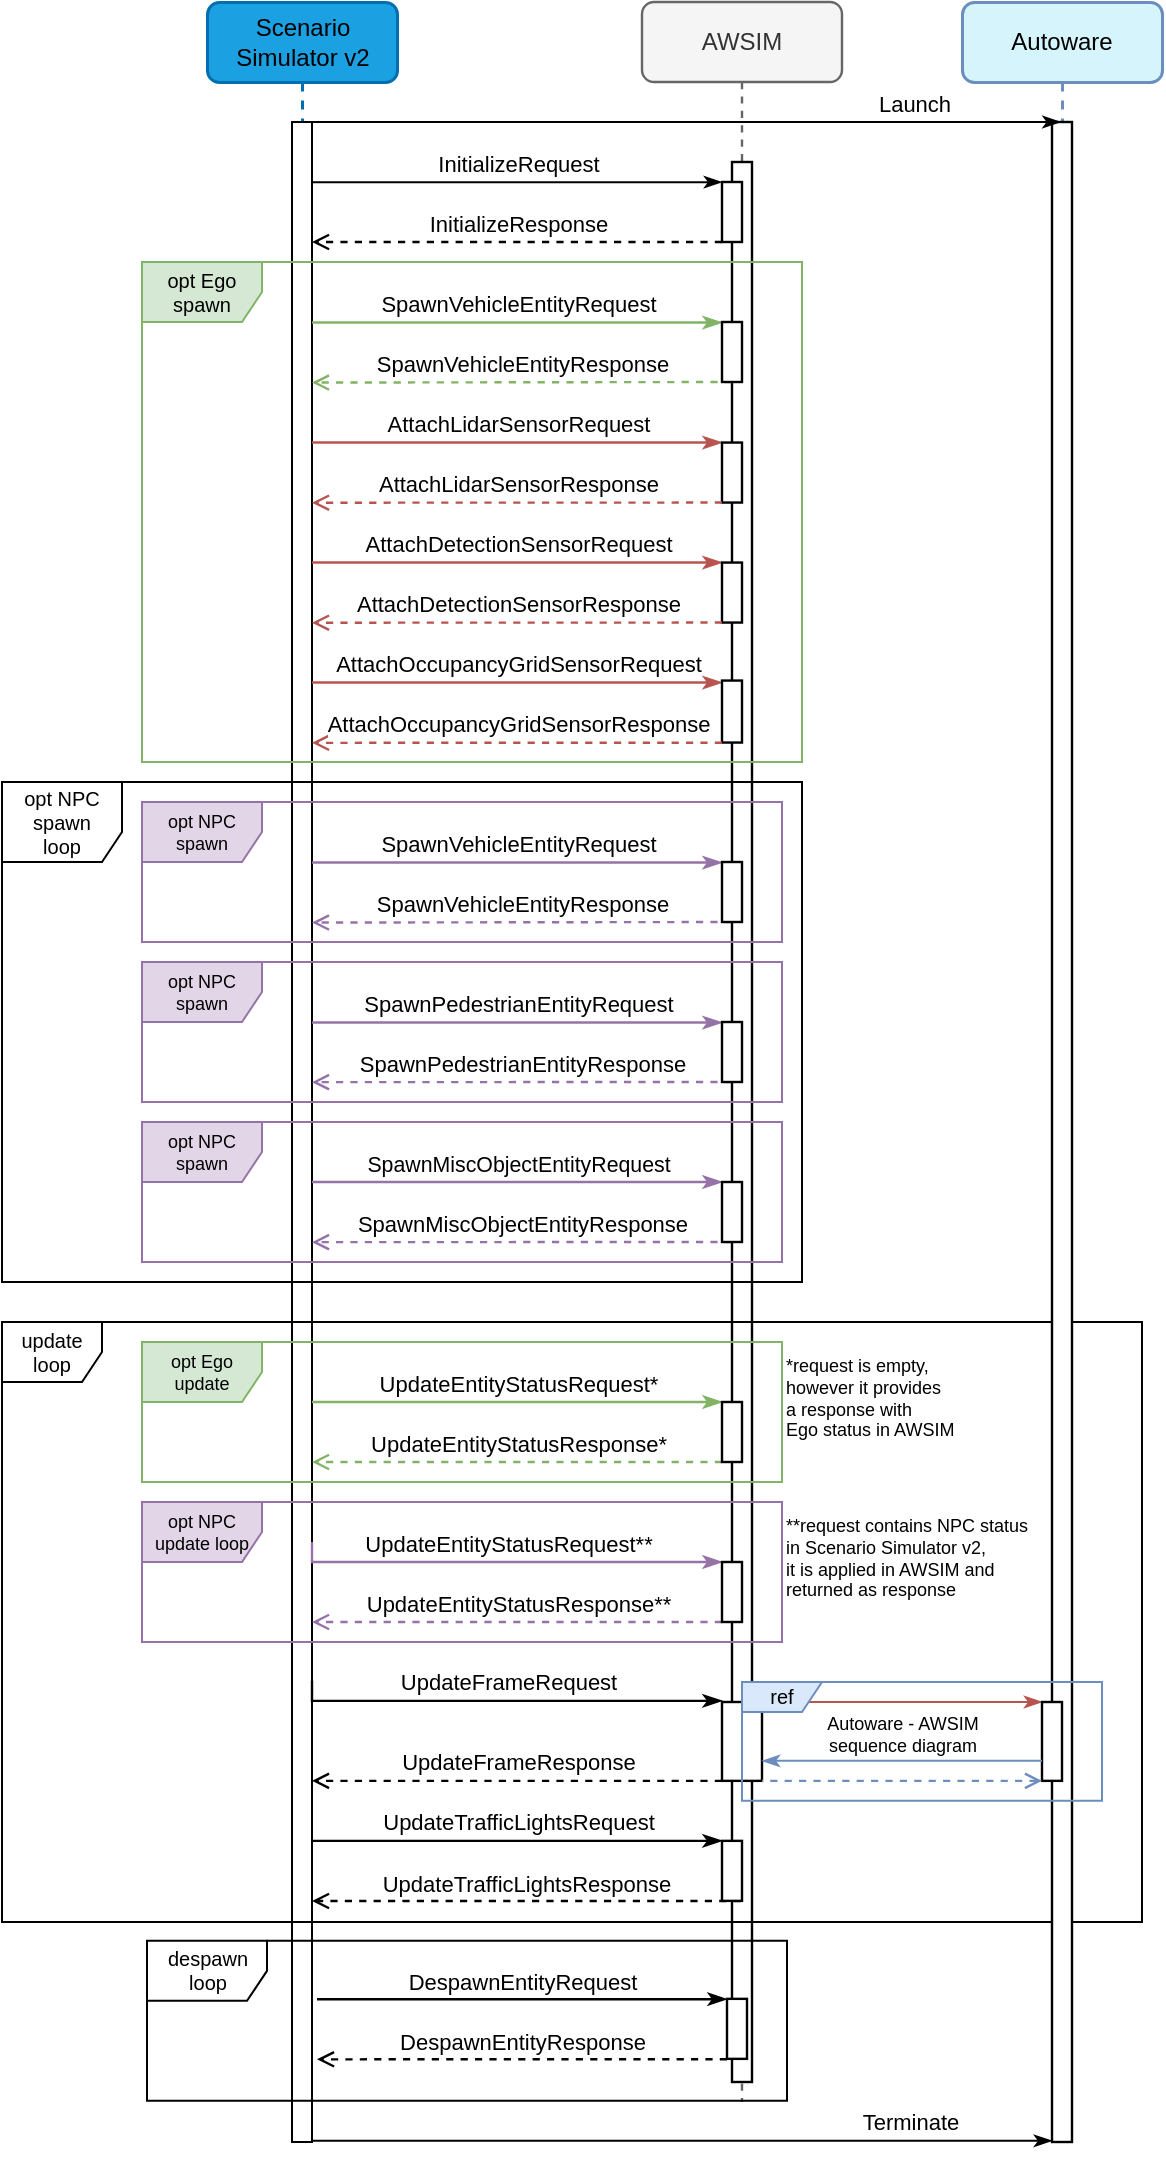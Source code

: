 <mxfile version="21.5.0" type="device">
  <diagram name="Page-1" id="2YBvvXClWsGukQMizWep">
    <mxGraphModel dx="1946" dy="1858" grid="1" gridSize="10" guides="1" tooltips="1" connect="1" arrows="1" fold="1" page="1" pageScale="1" pageWidth="850" pageHeight="1100" math="0" shadow="0">
      <root>
        <mxCell id="0" />
        <mxCell id="1" parent="0" />
        <mxCell id="aM9ryv3xv72pqoxQDRHE-1" value="Scenario Simulator v2" style="shape=umlLifeline;perimeter=lifelinePerimeter;whiteSpace=wrap;html=1;container=0;dropTarget=0;collapsible=0;recursiveResize=0;outlineConnect=0;portConstraint=eastwest;newEdgeStyle={&quot;edgeStyle&quot;:&quot;elbowEdgeStyle&quot;,&quot;elbow&quot;:&quot;vertical&quot;,&quot;curved&quot;:0,&quot;rounded&quot;:0};rounded=1;strokeWidth=1.5;fillColor=#1ba1e2;strokeColor=#006EAF;fontColor=#000000;" parent="1" vertex="1">
          <mxGeometry x="42.5" y="-150" width="95" height="1070" as="geometry" />
        </mxCell>
        <mxCell id="gh4AwKI609jMLV6yjUeN-1" value="" style="html=1;points=[];perimeter=orthogonalPerimeter;outlineConnect=0;targetShapes=umlLifeline;portConstraint=eastwest;newEdgeStyle={&quot;edgeStyle&quot;:&quot;elbowEdgeStyle&quot;,&quot;elbow&quot;:&quot;vertical&quot;,&quot;curved&quot;:0,&quot;rounded&quot;:0};" parent="1" vertex="1">
          <mxGeometry x="85" y="-90" width="10" height="1010" as="geometry" />
        </mxCell>
        <mxCell id="aM9ryv3xv72pqoxQDRHE-5" value="AWSIM" style="shape=umlLifeline;perimeter=lifelinePerimeter;whiteSpace=wrap;html=1;container=0;dropTarget=0;collapsible=0;recursiveResize=0;outlineConnect=0;portConstraint=eastwest;newEdgeStyle={&quot;edgeStyle&quot;:&quot;elbowEdgeStyle&quot;,&quot;elbow&quot;:&quot;vertical&quot;,&quot;curved&quot;:0,&quot;rounded&quot;:0};rounded=1;movable=1;resizable=1;rotatable=1;deletable=1;editable=1;locked=0;connectable=1;strokeWidth=1.2;perimeterSpacing=1;fillColor=#f5f5f5;strokeColor=#666666;fontColor=#333333;" parent="1" vertex="1">
          <mxGeometry x="260" y="-150" width="100" height="1050" as="geometry" />
        </mxCell>
        <mxCell id="gh4AwKI609jMLV6yjUeN-4" value="" style="html=1;points=[];perimeter=orthogonalPerimeter;outlineConnect=0;targetShapes=umlLifeline;portConstraint=eastwest;newEdgeStyle={&quot;edgeStyle&quot;:&quot;elbowEdgeStyle&quot;,&quot;elbow&quot;:&quot;vertical&quot;,&quot;curved&quot;:0,&quot;rounded&quot;:0};strokeWidth=1.2;" parent="1" vertex="1">
          <mxGeometry x="305" y="-70" width="10" height="960" as="geometry" />
        </mxCell>
        <mxCell id="gh4AwKI609jMLV6yjUeN-20" value="Autoware" style="shape=umlLifeline;perimeter=lifelinePerimeter;whiteSpace=wrap;html=1;container=0;dropTarget=0;collapsible=0;recursiveResize=0;outlineConnect=0;portConstraint=eastwest;newEdgeStyle={&quot;edgeStyle&quot;:&quot;elbowEdgeStyle&quot;,&quot;elbow&quot;:&quot;vertical&quot;,&quot;curved&quot;:0,&quot;rounded&quot;:0};rounded=1;strokeWidth=1.5;fillColor=#d6f4fc;strokeColor=#6c8ebf;" parent="1" vertex="1">
          <mxGeometry x="420" y="-150" width="100" height="1060" as="geometry" />
        </mxCell>
        <mxCell id="EQ3Dm5uXD2tHN3N2Dx7K-44" value="UpdateEntityStatusResponse*" style="html=1;verticalAlign=bottom;endArrow=open;edgeStyle=elbowEdgeStyle;elbow=vertical;curved=0;rounded=0;strokeWidth=1.2;endFill=0;fillColor=#d5e8d4;strokeColor=#82b366;dashed=1;" parent="1" source="gh4AwKI609jMLV6yjUeN-10" edge="1">
          <mxGeometry relative="1" as="geometry">
            <mxPoint x="290" y="711" as="sourcePoint" />
            <Array as="points">
              <mxPoint x="200" y="580" />
            </Array>
            <mxPoint x="95" y="580" as="targetPoint" />
          </mxGeometry>
        </mxCell>
        <mxCell id="EQ3Dm5uXD2tHN3N2Dx7K-61" value="&lt;div style=&quot;font-size: 10px;&quot;&gt;update&lt;/div&gt;&lt;div style=&quot;font-size: 10px;&quot;&gt;loop&lt;br style=&quot;font-size: 10px;&quot;&gt;&lt;/div&gt;" style="shape=umlFrame;whiteSpace=wrap;html=1;pointerEvents=0;fontSize=10;width=50;height=30;" parent="1" vertex="1">
          <mxGeometry x="-60" y="510" width="570" height="300" as="geometry" />
        </mxCell>
        <mxCell id="EQ3Dm5uXD2tHN3N2Dx7K-28" value="SpawnPedestrianEntityRequest" style="html=1;verticalAlign=bottom;endArrow=classicThin;edgeStyle=elbowEdgeStyle;elbow=vertical;curved=0;rounded=0;endFill=1;fillColor=#e1d5e7;strokeColor=#9673a6;strokeWidth=1.2;" parent="1" source="gh4AwKI609jMLV6yjUeN-1" target="EQ3Dm5uXD2tHN3N2Dx7K-30" edge="1">
          <mxGeometry x="0.001" relative="1" as="geometry">
            <mxPoint x="90.34" y="370.28" as="sourcePoint" />
            <Array as="points">
              <mxPoint x="110" y="360.28" />
            </Array>
            <mxPoint x="265" y="360.28" as="targetPoint" />
            <mxPoint as="offset" />
          </mxGeometry>
        </mxCell>
        <mxCell id="EQ3Dm5uXD2tHN3N2Dx7K-29" value="&lt;meta charset=&quot;utf-8&quot;&gt;&lt;span id=&quot;docs-internal-guid-1382f3e9-7fff-35ba-dd3f-cf477cd33359&quot; style=&quot;font-size: 8pt; font-family: Arial; color: rgb(0, 0, 0); background-color: transparent; font-weight: 400; font-style: normal; font-variant: normal; text-decoration: none; vertical-align: baseline;&quot;&gt;SpawnMiscObjectEntityRequest&lt;/span&gt;" style="html=1;verticalAlign=bottom;endArrow=classicThin;edgeStyle=elbowEdgeStyle;elbow=vertical;curved=0;rounded=0;endFill=1;fillColor=#e1d5e7;strokeColor=#9673a6;strokeWidth=1.2;" parent="1" source="gh4AwKI609jMLV6yjUeN-1" target="EQ3Dm5uXD2tHN3N2Dx7K-32" edge="1">
          <mxGeometry relative="1" as="geometry">
            <mxPoint x="90" y="440" as="sourcePoint" />
            <Array as="points">
              <mxPoint x="180" y="440" />
            </Array>
          </mxGeometry>
        </mxCell>
        <mxCell id="EQ3Dm5uXD2tHN3N2Dx7K-31" value="SpawnPedestrianEntityResponse" style="html=1;verticalAlign=bottom;endArrow=open;edgeStyle=elbowEdgeStyle;elbow=vertical;curved=0;rounded=0;dashed=1;fillColor=#e1d5e7;strokeColor=#9673a6;strokeWidth=1.2;endFill=0;" parent="1" source="EQ3Dm5uXD2tHN3N2Dx7K-30" target="gh4AwKI609jMLV6yjUeN-1" edge="1">
          <mxGeometry relative="1" as="geometry">
            <mxPoint x="270" y="390" as="sourcePoint" />
            <Array as="points">
              <mxPoint x="210" y="390.07" />
            </Array>
            <mxPoint x="90" y="390.28" as="targetPoint" />
          </mxGeometry>
        </mxCell>
        <mxCell id="EQ3Dm5uXD2tHN3N2Dx7K-33" value="SpawnMiscObjectEntityResponse" style="html=1;verticalAlign=bottom;endArrow=open;edgeStyle=elbowEdgeStyle;elbow=vertical;curved=0;rounded=0;dashed=1;fillColor=#e1d5e7;strokeColor=#9673a6;strokeWidth=1.2;endFill=0;" parent="1" source="EQ3Dm5uXD2tHN3N2Dx7K-32" target="gh4AwKI609jMLV6yjUeN-1" edge="1">
          <mxGeometry relative="1" as="geometry">
            <mxPoint x="270" y="470" as="sourcePoint" />
            <Array as="points">
              <mxPoint x="210" y="470.07" />
            </Array>
            <mxPoint x="90" y="470" as="targetPoint" />
          </mxGeometry>
        </mxCell>
        <mxCell id="EQ3Dm5uXD2tHN3N2Dx7K-39" value="UpdateFrameRequest" style="html=1;verticalAlign=bottom;endArrow=classicThin;edgeStyle=elbowEdgeStyle;elbow=vertical;curved=0;rounded=0;endFill=1;strokeWidth=1.2;" parent="1" edge="1" target="EQ3Dm5uXD2tHN3N2Dx7K-43">
          <mxGeometry relative="1" as="geometry">
            <mxPoint x="95" y="689.43" as="sourcePoint" />
            <Array as="points">
              <mxPoint x="300" y="699.43" />
            </Array>
            <mxPoint x="300" y="599.43" as="targetPoint" />
          </mxGeometry>
        </mxCell>
        <mxCell id="EQ3Dm5uXD2tHN3N2Dx7K-41" value="UpdateFrameResponse" style="html=1;verticalAlign=bottom;endArrow=open;edgeStyle=elbowEdgeStyle;elbow=vertical;curved=0;rounded=0;dashed=1;strokeWidth=1.2;endFill=0;" parent="1" source="EQ3Dm5uXD2tHN3N2Dx7K-43" edge="1">
          <mxGeometry relative="1" as="geometry">
            <mxPoint x="305" y="624.43" as="sourcePoint" />
            <Array as="points">
              <mxPoint x="200" y="739.43" />
            </Array>
            <mxPoint x="95" y="739.43" as="targetPoint" />
          </mxGeometry>
        </mxCell>
        <mxCell id="EQ3Dm5uXD2tHN3N2Dx7K-42" value="UpdateEntityStatusRequest*" style="html=1;verticalAlign=bottom;endArrow=classicThin;edgeStyle=elbowEdgeStyle;elbow=vertical;curved=0;rounded=0;endFill=1;strokeWidth=1.2;fillColor=#d5e8d4;strokeColor=#82b366;" parent="1" target="gh4AwKI609jMLV6yjUeN-10" edge="1">
          <mxGeometry relative="1" as="geometry">
            <mxPoint x="95" y="550" as="sourcePoint" />
            <Array as="points">
              <mxPoint x="210" y="550" />
            </Array>
          </mxGeometry>
        </mxCell>
        <mxCell id="EQ3Dm5uXD2tHN3N2Dx7K-43" value="" style="html=1;points=[];perimeter=orthogonalPerimeter;outlineConnect=0;targetShapes=umlLifeline;portConstraint=eastwest;newEdgeStyle={&quot;edgeStyle&quot;:&quot;elbowEdgeStyle&quot;,&quot;elbow&quot;:&quot;vertical&quot;,&quot;curved&quot;:0,&quot;rounded&quot;:0};strokeWidth=1.2;" parent="1" vertex="1">
          <mxGeometry x="300" y="700" width="20" height="39.43" as="geometry" />
        </mxCell>
        <mxCell id="EQ3Dm5uXD2tHN3N2Dx7K-67" value="UpdateTrafficLightsRequest" style="html=1;verticalAlign=bottom;endArrow=classicThin;edgeStyle=elbowEdgeStyle;elbow=vertical;curved=0;rounded=0;endFill=1;strokeWidth=1.2;" parent="1" target="EQ3Dm5uXD2tHN3N2Dx7K-68" edge="1">
          <mxGeometry relative="1" as="geometry">
            <mxPoint x="95" y="769.43" as="sourcePoint" />
            <Array as="points">
              <mxPoint x="180" y="769.43" />
            </Array>
          </mxGeometry>
        </mxCell>
        <mxCell id="EQ3Dm5uXD2tHN3N2Dx7K-69" value="UpdateTrafficLightsResponse" style="html=1;verticalAlign=bottom;endArrow=open;edgeStyle=elbowEdgeStyle;elbow=vertical;curved=0;rounded=0;dashed=1;strokeWidth=1.2;endFill=0;" parent="1" edge="1">
          <mxGeometry relative="1" as="geometry">
            <mxPoint x="309.4" y="799.5" as="sourcePoint" />
            <Array as="points">
              <mxPoint x="210" y="799.5" />
            </Array>
            <mxPoint x="95" y="799.5" as="targetPoint" />
          </mxGeometry>
        </mxCell>
        <mxCell id="EQ3Dm5uXD2tHN3N2Dx7K-80" value="" style="html=1;verticalAlign=bottom;endArrow=classicThin;edgeStyle=elbowEdgeStyle;elbow=vertical;curved=0;rounded=0;endFill=1;fillColor=#f8cecc;strokeColor=#b85450;" parent="1" source="EQ3Dm5uXD2tHN3N2Dx7K-43" target="gh4AwKI609jMLV6yjUeN-17" edge="1">
          <mxGeometry x="0.002" relative="1" as="geometry">
            <mxPoint x="323" y="669.43" as="sourcePoint" />
            <Array as="points">
              <mxPoint x="400" y="700" />
            </Array>
            <mxPoint x="455" y="689.43" as="targetPoint" />
            <mxPoint as="offset" />
          </mxGeometry>
        </mxCell>
        <mxCell id="EQ3Dm5uXD2tHN3N2Dx7K-68" value="" style="html=1;points=[];perimeter=orthogonalPerimeter;outlineConnect=0;targetShapes=umlLifeline;portConstraint=eastwest;newEdgeStyle={&quot;edgeStyle&quot;:&quot;elbowEdgeStyle&quot;,&quot;elbow&quot;:&quot;vertical&quot;,&quot;curved&quot;:0,&quot;rounded&quot;:0};strokeWidth=1.2;" parent="1" vertex="1">
          <mxGeometry x="300" y="769.43" width="10" height="30" as="geometry" />
        </mxCell>
        <mxCell id="gh4AwKI609jMLV6yjUeN-11" value="" style="html=1;verticalAlign=bottom;endArrow=open;edgeStyle=elbowEdgeStyle;elbow=vertical;curved=0;rounded=0;dashed=1;strokeWidth=1.2;endFill=0;" parent="1" target="gh4AwKI609jMLV6yjUeN-10" edge="1">
          <mxGeometry relative="1" as="geometry">
            <mxPoint x="305" y="575" as="sourcePoint" />
            <Array as="points">
              <mxPoint x="210" y="580.07" />
            </Array>
            <mxPoint x="95" y="580" as="targetPoint" />
          </mxGeometry>
        </mxCell>
        <mxCell id="gh4AwKI609jMLV6yjUeN-10" value="" style="html=1;points=[];perimeter=orthogonalPerimeter;outlineConnect=0;targetShapes=umlLifeline;portConstraint=eastwest;newEdgeStyle={&quot;edgeStyle&quot;:&quot;elbowEdgeStyle&quot;,&quot;elbow&quot;:&quot;vertical&quot;,&quot;curved&quot;:0,&quot;rounded&quot;:0};strokeWidth=1.2;" parent="1" vertex="1">
          <mxGeometry x="300" y="550" width="10" height="30" as="geometry" />
        </mxCell>
        <mxCell id="EQ3Dm5uXD2tHN3N2Dx7K-30" value="" style="html=1;points=[];perimeter=orthogonalPerimeter;outlineConnect=0;targetShapes=umlLifeline;portConstraint=eastwest;newEdgeStyle={&quot;edgeStyle&quot;:&quot;elbowEdgeStyle&quot;,&quot;elbow&quot;:&quot;vertical&quot;,&quot;curved&quot;:0,&quot;rounded&quot;:0};strokeWidth=1.2;" parent="1" vertex="1">
          <mxGeometry x="300" y="360" width="10" height="30" as="geometry" />
        </mxCell>
        <mxCell id="EQ3Dm5uXD2tHN3N2Dx7K-32" value="" style="html=1;points=[];perimeter=orthogonalPerimeter;outlineConnect=0;targetShapes=umlLifeline;portConstraint=eastwest;newEdgeStyle={&quot;edgeStyle&quot;:&quot;elbowEdgeStyle&quot;,&quot;elbow&quot;:&quot;vertical&quot;,&quot;curved&quot;:0,&quot;rounded&quot;:0};strokeWidth=1.2;" parent="1" vertex="1">
          <mxGeometry x="300" y="440" width="10" height="30" as="geometry" />
        </mxCell>
        <mxCell id="gh4AwKI609jMLV6yjUeN-15" value="" style="html=1;points=[];perimeter=orthogonalPerimeter;outlineConnect=0;targetShapes=umlLifeline;portConstraint=eastwest;newEdgeStyle={&quot;edgeStyle&quot;:&quot;elbowEdgeStyle&quot;,&quot;elbow&quot;:&quot;vertical&quot;,&quot;curved&quot;:0,&quot;rounded&quot;:0};strokeWidth=1.2;" parent="1" vertex="1">
          <mxGeometry x="465" y="-90" width="10" height="1010" as="geometry" />
        </mxCell>
        <mxCell id="gh4AwKI609jMLV6yjUeN-17" value="" style="html=1;points=[];perimeter=orthogonalPerimeter;outlineConnect=0;targetShapes=umlLifeline;portConstraint=eastwest;newEdgeStyle={&quot;edgeStyle&quot;:&quot;elbowEdgeStyle&quot;,&quot;elbow&quot;:&quot;vertical&quot;,&quot;curved&quot;:0,&quot;rounded&quot;:0};strokeWidth=1.2;" parent="1" vertex="1">
          <mxGeometry x="460" y="700" width="10" height="39.43" as="geometry" />
        </mxCell>
        <mxCell id="hh-YcO_JQIxB3GwZ-TRW-16" value="SpawnVehicleEntityRequest" style="html=1;verticalAlign=bottom;endArrow=classicThin;edgeStyle=elbowEdgeStyle;elbow=vertical;curved=0;rounded=0;endFill=1;fillColor=#e1d5e7;strokeColor=#9673a6;strokeWidth=1.2;" edge="1" target="hh-YcO_JQIxB3GwZ-TRW-18" parent="1">
          <mxGeometry relative="1" as="geometry">
            <mxPoint x="95" y="280.28" as="sourcePoint" />
            <Array as="points">
              <mxPoint x="140" y="280.28" />
            </Array>
            <mxPoint x="295" y="280.28" as="targetPoint" />
          </mxGeometry>
        </mxCell>
        <mxCell id="hh-YcO_JQIxB3GwZ-TRW-17" value="SpawnVehicleEntityResponse" style="html=1;verticalAlign=bottom;endArrow=open;edgeStyle=elbowEdgeStyle;elbow=vertical;curved=0;rounded=0;dashed=1;fillColor=#e1d5e7;strokeColor=#9673a6;strokeWidth=1.2;endFill=0;" edge="1" source="hh-YcO_JQIxB3GwZ-TRW-18" parent="1">
          <mxGeometry relative="1" as="geometry">
            <mxPoint x="300" y="310" as="sourcePoint" />
            <Array as="points">
              <mxPoint x="190" y="310.28" />
            </Array>
            <mxPoint x="95" y="310.28" as="targetPoint" />
          </mxGeometry>
        </mxCell>
        <mxCell id="hh-YcO_JQIxB3GwZ-TRW-18" value="" style="html=1;points=[];perimeter=orthogonalPerimeter;outlineConnect=0;targetShapes=umlLifeline;portConstraint=eastwest;newEdgeStyle={&quot;edgeStyle&quot;:&quot;elbowEdgeStyle&quot;,&quot;elbow&quot;:&quot;vertical&quot;,&quot;curved&quot;:0,&quot;rounded&quot;:0};strokeWidth=1.2;" vertex="1" parent="1">
          <mxGeometry x="300" y="280" width="10" height="30" as="geometry" />
        </mxCell>
        <mxCell id="hh-YcO_JQIxB3GwZ-TRW-19" value="opt NPC spawn" style="shape=umlFrame;whiteSpace=wrap;html=1;pointerEvents=0;fillColor=#e1d5e7;strokeColor=#9673a6;fontSize=9;width=60;height=30;" vertex="1" parent="1">
          <mxGeometry x="10" y="250" width="320" height="70" as="geometry" />
        </mxCell>
        <mxCell id="hh-YcO_JQIxB3GwZ-TRW-1" value="AttachOccupancyGridSensorRequest" style="html=1;verticalAlign=bottom;endArrow=classicThin;edgeStyle=elbowEdgeStyle;elbow=vertical;curved=0;rounded=0;endFill=1;fillColor=#f8cecc;strokeColor=#b85450;strokeWidth=1.2;" edge="1" parent="1" target="hh-YcO_JQIxB3GwZ-TRW-10">
          <mxGeometry relative="1" as="geometry">
            <mxPoint x="95" y="190.28" as="sourcePoint" />
            <Array as="points">
              <mxPoint x="218" y="190.28" />
            </Array>
          </mxGeometry>
        </mxCell>
        <mxCell id="hh-YcO_JQIxB3GwZ-TRW-2" value="AttachDetectionSensorRequest" style="html=1;verticalAlign=bottom;endArrow=classicThin;edgeStyle=elbowEdgeStyle;elbow=vertical;curved=0;rounded=0;endFill=1;fillColor=#f8cecc;strokeColor=#b85450;strokeWidth=1.2;" edge="1" parent="1" target="hh-YcO_JQIxB3GwZ-TRW-8">
          <mxGeometry relative="1" as="geometry">
            <mxPoint x="95" y="130.28" as="sourcePoint" />
            <Array as="points">
              <mxPoint x="220" y="130.28" />
            </Array>
          </mxGeometry>
        </mxCell>
        <mxCell id="hh-YcO_JQIxB3GwZ-TRW-3" value="AttachLidarSensorRequest" style="html=1;verticalAlign=bottom;endArrow=classicThin;edgeStyle=elbowEdgeStyle;elbow=vertical;curved=0;rounded=0;endFill=1;fillColor=#f8cecc;strokeColor=#b85450;strokeWidth=1.2;" edge="1" parent="1" target="hh-YcO_JQIxB3GwZ-TRW-6">
          <mxGeometry relative="1" as="geometry">
            <mxPoint x="95" y="70.28" as="sourcePoint" />
            <Array as="points">
              <mxPoint x="210" y="70.28" />
            </Array>
          </mxGeometry>
        </mxCell>
        <mxCell id="hh-YcO_JQIxB3GwZ-TRW-4" value="SpawnVehicleEntityRequest" style="html=1;verticalAlign=bottom;endArrow=classicThin;edgeStyle=elbowEdgeStyle;elbow=vertical;curved=0;rounded=0;endFill=1;fillColor=#d5e8d4;strokeColor=#82b366;strokeWidth=1.2;" edge="1" parent="1" target="hh-YcO_JQIxB3GwZ-TRW-12">
          <mxGeometry relative="1" as="geometry">
            <mxPoint x="95" y="10.28" as="sourcePoint" />
            <Array as="points">
              <mxPoint x="140" y="10.28" />
            </Array>
            <mxPoint x="295" y="10.28" as="targetPoint" />
          </mxGeometry>
        </mxCell>
        <mxCell id="hh-YcO_JQIxB3GwZ-TRW-5" value="SpawnVehicleEntityResponse" style="html=1;verticalAlign=bottom;endArrow=open;edgeStyle=elbowEdgeStyle;elbow=vertical;curved=0;rounded=0;dashed=1;fillColor=#d5e8d4;strokeColor=#82b366;strokeWidth=1.2;endFill=0;" edge="1" parent="1" source="hh-YcO_JQIxB3GwZ-TRW-12">
          <mxGeometry relative="1" as="geometry">
            <mxPoint x="300" y="40" as="sourcePoint" />
            <Array as="points">
              <mxPoint x="190" y="40.28" />
            </Array>
            <mxPoint x="95" y="40.28" as="targetPoint" />
          </mxGeometry>
        </mxCell>
        <mxCell id="hh-YcO_JQIxB3GwZ-TRW-6" value="" style="html=1;points=[];perimeter=orthogonalPerimeter;outlineConnect=0;targetShapes=umlLifeline;portConstraint=eastwest;newEdgeStyle={&quot;edgeStyle&quot;:&quot;elbowEdgeStyle&quot;,&quot;elbow&quot;:&quot;vertical&quot;,&quot;curved&quot;:0,&quot;rounded&quot;:0};strokeWidth=1.2;" vertex="1" parent="1">
          <mxGeometry x="300" y="70.28" width="10" height="30" as="geometry" />
        </mxCell>
        <mxCell id="hh-YcO_JQIxB3GwZ-TRW-7" value="AttachLidarSensorResponse" style="html=1;verticalAlign=bottom;endArrow=open;edgeStyle=elbowEdgeStyle;elbow=vertical;curved=0;rounded=0;dashed=1;fillColor=#f8cecc;strokeColor=#b85450;strokeWidth=1.2;endFill=0;" edge="1" parent="1">
          <mxGeometry relative="1" as="geometry">
            <mxPoint x="300" y="100.28" as="sourcePoint" />
            <Array as="points">
              <mxPoint x="240" y="100.35" />
            </Array>
            <mxPoint x="95" y="100.28" as="targetPoint" />
          </mxGeometry>
        </mxCell>
        <mxCell id="hh-YcO_JQIxB3GwZ-TRW-8" value="" style="html=1;points=[];perimeter=orthogonalPerimeter;outlineConnect=0;targetShapes=umlLifeline;portConstraint=eastwest;newEdgeStyle={&quot;edgeStyle&quot;:&quot;elbowEdgeStyle&quot;,&quot;elbow&quot;:&quot;vertical&quot;,&quot;curved&quot;:0,&quot;rounded&quot;:0};strokeWidth=1.2;" vertex="1" parent="1">
          <mxGeometry x="300" y="130.28" width="10" height="30" as="geometry" />
        </mxCell>
        <mxCell id="hh-YcO_JQIxB3GwZ-TRW-9" value="AttachDetectionSensorResponse" style="html=1;verticalAlign=bottom;endArrow=open;edgeStyle=elbowEdgeStyle;elbow=vertical;curved=0;rounded=0;dashed=1;fillColor=#f8cecc;strokeColor=#b85450;strokeWidth=1.2;endFill=0;" edge="1" parent="1">
          <mxGeometry relative="1" as="geometry">
            <mxPoint x="300" y="160.28" as="sourcePoint" />
            <Array as="points">
              <mxPoint x="240" y="160.35" />
            </Array>
            <mxPoint x="95" y="160.28" as="targetPoint" />
          </mxGeometry>
        </mxCell>
        <mxCell id="hh-YcO_JQIxB3GwZ-TRW-10" value="" style="html=1;points=[];perimeter=orthogonalPerimeter;outlineConnect=0;targetShapes=umlLifeline;portConstraint=eastwest;newEdgeStyle={&quot;edgeStyle&quot;:&quot;elbowEdgeStyle&quot;,&quot;elbow&quot;:&quot;vertical&quot;,&quot;curved&quot;:0,&quot;rounded&quot;:0};strokeWidth=1.2;" vertex="1" parent="1">
          <mxGeometry x="300" y="189.28" width="10" height="31" as="geometry" />
        </mxCell>
        <mxCell id="hh-YcO_JQIxB3GwZ-TRW-11" value="AttachOccupancyGridSensorResponse" style="html=1;verticalAlign=bottom;endArrow=open;edgeStyle=elbowEdgeStyle;elbow=vertical;curved=0;rounded=0;dashed=1;fillColor=#f8cecc;strokeColor=#b85450;strokeWidth=1.2;endFill=0;" edge="1" parent="1">
          <mxGeometry relative="1" as="geometry">
            <mxPoint x="300" y="220.35" as="sourcePoint" />
            <Array as="points">
              <mxPoint x="240" y="220.42" />
            </Array>
            <mxPoint x="95" y="220.28" as="targetPoint" />
          </mxGeometry>
        </mxCell>
        <mxCell id="hh-YcO_JQIxB3GwZ-TRW-12" value="" style="html=1;points=[];perimeter=orthogonalPerimeter;outlineConnect=0;targetShapes=umlLifeline;portConstraint=eastwest;newEdgeStyle={&quot;edgeStyle&quot;:&quot;elbowEdgeStyle&quot;,&quot;elbow&quot;:&quot;vertical&quot;,&quot;curved&quot;:0,&quot;rounded&quot;:0};strokeWidth=1.2;" vertex="1" parent="1">
          <mxGeometry x="300" y="10" width="10" height="30" as="geometry" />
        </mxCell>
        <mxCell id="hh-YcO_JQIxB3GwZ-TRW-20" value="opt Ego spawn" style="shape=umlFrame;whiteSpace=wrap;html=1;pointerEvents=0;width=60;height=30;fontSize=10;fillColor=#d5e8d4;strokeColor=#82b366;" vertex="1" parent="1">
          <mxGeometry x="10" y="-20" width="330" height="250" as="geometry" />
        </mxCell>
        <mxCell id="aM9ryv3xv72pqoxQDRHE-7" value="InitializeRequest" style="html=1;verticalAlign=bottom;endArrow=classicThin;edgeStyle=elbowEdgeStyle;elbow=vertical;curved=0;rounded=0;endFill=1;" parent="1" target="gh4AwKI609jMLV6yjUeN-6" edge="1">
          <mxGeometry relative="1" as="geometry">
            <mxPoint x="95.0" y="-59.93" as="sourcePoint" />
            <Array as="points">
              <mxPoint x="190" y="-59.93" />
            </Array>
            <mxPoint x="270" y="-59.93" as="targetPoint" />
          </mxGeometry>
        </mxCell>
        <mxCell id="aM9ryv3xv72pqoxQDRHE-9" value="InitializeResponse" style="html=1;verticalAlign=bottom;endArrow=open;edgeStyle=elbowEdgeStyle;elbow=vertical;curved=0;rounded=0;dashed=1;strokeWidth=1.2;endFill=0;" parent="1" source="gh4AwKI609jMLV6yjUeN-6" edge="1">
          <mxGeometry relative="1" as="geometry">
            <mxPoint x="270" y="-30.0" as="sourcePoint" />
            <Array as="points">
              <mxPoint x="210" y="-30.0" />
            </Array>
            <mxPoint x="95.0" y="-30.0" as="targetPoint" />
          </mxGeometry>
        </mxCell>
        <mxCell id="gh4AwKI609jMLV6yjUeN-13" value="Launch" style="html=1;verticalAlign=bottom;endArrow=classicThin;edgeStyle=elbowEdgeStyle;elbow=vertical;curved=0;rounded=0;endFill=1;" parent="1" target="gh4AwKI609jMLV6yjUeN-20" edge="1">
          <mxGeometry x="0.614" relative="1" as="geometry">
            <mxPoint x="90.06" y="-90" as="sourcePoint" />
            <Array as="points">
              <mxPoint x="210" y="-90" />
            </Array>
            <mxPoint x="465" y="-90" as="targetPoint" />
            <mxPoint as="offset" />
          </mxGeometry>
        </mxCell>
        <mxCell id="gh4AwKI609jMLV6yjUeN-6" value="" style="html=1;points=[];perimeter=orthogonalPerimeter;outlineConnect=0;targetShapes=umlLifeline;portConstraint=eastwest;newEdgeStyle={&quot;edgeStyle&quot;:&quot;elbowEdgeStyle&quot;,&quot;elbow&quot;:&quot;vertical&quot;,&quot;curved&quot;:0,&quot;rounded&quot;:0};strokeWidth=1.2;" parent="1" vertex="1">
          <mxGeometry x="300" y="-60" width="10" height="30" as="geometry" />
        </mxCell>
        <mxCell id="EQ3Dm5uXD2tHN3N2Dx7K-37" value="opt NPC spawn&lt;br&gt;&lt;div&gt;loop&lt;/div&gt;" style="shape=umlFrame;whiteSpace=wrap;html=1;pointerEvents=0;width=60;height=40;fontSize=10;" parent="1" vertex="1">
          <mxGeometry x="-60" y="240" width="400" height="250" as="geometry" />
        </mxCell>
        <mxCell id="hh-YcO_JQIxB3GwZ-TRW-22" value="" style="html=1;verticalAlign=bottom;endArrow=none;edgeStyle=elbowEdgeStyle;elbow=vertical;curved=0;rounded=0;dashed=1;fillColor=#dae8fc;strokeColor=#6c8ebf;strokeWidth=1.2;endFill=0;startArrow=open;startFill=0;" edge="1" parent="1" source="gh4AwKI609jMLV6yjUeN-17" target="EQ3Dm5uXD2tHN3N2Dx7K-43">
          <mxGeometry relative="1" as="geometry">
            <mxPoint x="315" y="539.43" as="sourcePoint" />
            <Array as="points">
              <mxPoint x="450" y="739.43" />
            </Array>
            <mxPoint x="105" y="539.43" as="targetPoint" />
          </mxGeometry>
        </mxCell>
        <mxCell id="hh-YcO_JQIxB3GwZ-TRW-23" value="" style="html=1;verticalAlign=bottom;endArrow=classicThin;edgeStyle=elbowEdgeStyle;elbow=vertical;curved=0;rounded=0;endFill=1;fillColor=#dae8fc;strokeColor=#6c8ebf;" edge="1" parent="1" source="gh4AwKI609jMLV6yjUeN-17" target="EQ3Dm5uXD2tHN3N2Dx7K-43">
          <mxGeometry x="0.002" relative="1" as="geometry">
            <mxPoint x="330" y="699.43" as="sourcePoint" />
            <Array as="points">
              <mxPoint x="400" y="729.43" />
            </Array>
            <mxPoint x="470" y="699.43" as="targetPoint" />
            <mxPoint as="offset" />
          </mxGeometry>
        </mxCell>
        <mxCell id="hh-YcO_JQIxB3GwZ-TRW-24" value="Autoware - AWSIM&lt;br style=&quot;font-size: 9px;&quot;&gt;sequence diagram" style="text;html=1;align=center;verticalAlign=middle;resizable=0;points=[];autosize=1;labelBackgroundColor=none;fontSize=9;labelBorderColor=none;spacingTop=3;" vertex="1" parent="1">
          <mxGeometry x="340" y="694.43" width="100" height="40" as="geometry" />
        </mxCell>
        <mxCell id="EQ3Dm5uXD2tHN3N2Dx7K-62" value="ref" style="shape=umlFrame;whiteSpace=wrap;html=1;pointerEvents=0;fillColor=#dae8fc;strokeColor=#6c8ebf;width=40;height=15;fontSize=10;" parent="1" vertex="1">
          <mxGeometry x="310" y="690" width="180" height="59.43" as="geometry" />
        </mxCell>
        <mxCell id="hh-YcO_JQIxB3GwZ-TRW-25" value="UpdateEntityStatusResponse**" style="html=1;verticalAlign=bottom;endArrow=open;edgeStyle=elbowEdgeStyle;elbow=vertical;curved=0;rounded=0;strokeWidth=1.2;endFill=0;fillColor=#e1d5e7;strokeColor=#9673a6;dashed=1;" edge="1" parent="1" source="hh-YcO_JQIxB3GwZ-TRW-28">
          <mxGeometry relative="1" as="geometry">
            <mxPoint x="290" y="781" as="sourcePoint" />
            <Array as="points">
              <mxPoint x="200" y="660" />
            </Array>
            <mxPoint x="95" y="660" as="targetPoint" />
          </mxGeometry>
        </mxCell>
        <mxCell id="hh-YcO_JQIxB3GwZ-TRW-26" value="UpdateEntityStatusRequest**" style="html=1;verticalAlign=bottom;endArrow=classicThin;edgeStyle=elbowEdgeStyle;elbow=vertical;curved=0;rounded=0;endFill=1;strokeWidth=1.2;fillColor=#e1d5e7;strokeColor=#9673a6;" edge="1" parent="1" target="hh-YcO_JQIxB3GwZ-TRW-28">
          <mxGeometry x="-0.002" relative="1" as="geometry">
            <mxPoint x="95" y="620" as="sourcePoint" />
            <Array as="points">
              <mxPoint x="200" y="630" />
            </Array>
            <mxPoint as="offset" />
          </mxGeometry>
        </mxCell>
        <mxCell id="hh-YcO_JQIxB3GwZ-TRW-28" value="" style="html=1;points=[];perimeter=orthogonalPerimeter;outlineConnect=0;targetShapes=umlLifeline;portConstraint=eastwest;newEdgeStyle={&quot;edgeStyle&quot;:&quot;elbowEdgeStyle&quot;,&quot;elbow&quot;:&quot;vertical&quot;,&quot;curved&quot;:0,&quot;rounded&quot;:0};strokeWidth=1.2;" vertex="1" parent="1">
          <mxGeometry x="300" y="630" width="10" height="30" as="geometry" />
        </mxCell>
        <mxCell id="hh-YcO_JQIxB3GwZ-TRW-29" value="opt NPC&lt;br&gt;update loop" style="shape=umlFrame;whiteSpace=wrap;html=1;pointerEvents=0;fillColor=#e1d5e7;strokeColor=#9673a6;fontSize=9;width=60;height=30;" vertex="1" parent="1">
          <mxGeometry x="10" y="600" width="320" height="70" as="geometry" />
        </mxCell>
        <mxCell id="hh-YcO_JQIxB3GwZ-TRW-30" value="&lt;div&gt;opt Ego&lt;/div&gt;&lt;div&gt;update&lt;br&gt;&lt;/div&gt;" style="shape=umlFrame;whiteSpace=wrap;html=1;pointerEvents=0;fillColor=#d5e8d4;strokeColor=#82b366;fontSize=9;width=60;height=30;" vertex="1" parent="1">
          <mxGeometry x="10" y="520" width="320" height="70" as="geometry" />
        </mxCell>
        <mxCell id="gh4AwKI609jMLV6yjUeN-21" value="Terminate" style="html=1;verticalAlign=bottom;endArrow=classicThin;edgeStyle=elbowEdgeStyle;elbow=vertical;curved=0;rounded=0;endFill=1;" parent="1" source="gh4AwKI609jMLV6yjUeN-1" target="gh4AwKI609jMLV6yjUeN-15" edge="1">
          <mxGeometry x="0.614" relative="1" as="geometry">
            <mxPoint x="97.5" y="919.43" as="sourcePoint" />
            <Array as="points">
              <mxPoint x="432.5" y="919.43" />
            </Array>
            <mxPoint x="467.5" y="919.43" as="targetPoint" />
            <mxPoint as="offset" />
          </mxGeometry>
        </mxCell>
        <mxCell id="EQ3Dm5uXD2tHN3N2Dx7K-63" value="DespawnEntityRequest" style="html=1;verticalAlign=bottom;endArrow=classicThin;edgeStyle=elbowEdgeStyle;elbow=vertical;curved=0;rounded=0;endFill=1;strokeWidth=1.2;" parent="1" target="gh4AwKI609jMLV6yjUeN-12" edge="1">
          <mxGeometry relative="1" as="geometry">
            <mxPoint x="97.5" y="848.6" as="sourcePoint" />
            <Array as="points">
              <mxPoint x="212.5" y="848.6" />
            </Array>
            <mxPoint x="307.5" y="849.43" as="targetPoint" />
          </mxGeometry>
        </mxCell>
        <mxCell id="EQ3Dm5uXD2tHN3N2Dx7K-65" value="DespawnEntityResponse" style="html=1;verticalAlign=bottom;endArrow=open;edgeStyle=elbowEdgeStyle;elbow=vertical;curved=0;rounded=0;dashed=1;strokeWidth=1.2;endFill=0;" parent="1" edge="1">
          <mxGeometry relative="1" as="geometry">
            <mxPoint x="302.5" y="878.6" as="sourcePoint" />
            <Array as="points">
              <mxPoint x="242.5" y="878.67" />
            </Array>
            <mxPoint x="97.5" y="878.67" as="targetPoint" />
          </mxGeometry>
        </mxCell>
        <mxCell id="gh4AwKI609jMLV6yjUeN-12" value="" style="html=1;points=[];perimeter=orthogonalPerimeter;outlineConnect=0;targetShapes=umlLifeline;portConstraint=eastwest;newEdgeStyle={&quot;edgeStyle&quot;:&quot;elbowEdgeStyle&quot;,&quot;elbow&quot;:&quot;vertical&quot;,&quot;curved&quot;:0,&quot;rounded&quot;:0};strokeWidth=1.2;" parent="1" vertex="1">
          <mxGeometry x="302.5" y="848.43" width="10" height="30" as="geometry" />
        </mxCell>
        <mxCell id="EQ3Dm5uXD2tHN3N2Dx7K-66" value="despawn&lt;br&gt;loop" style="shape=umlFrame;whiteSpace=wrap;html=1;pointerEvents=0;fontSize=10;width=60;height=30;" parent="1" vertex="1">
          <mxGeometry x="12.5" y="819.43" width="320" height="80" as="geometry" />
        </mxCell>
        <mxCell id="hh-YcO_JQIxB3GwZ-TRW-31" value="&lt;font style=&quot;font-size: 9px;&quot;&gt;*&lt;font style=&quot;font-size: 9px;&quot;&gt;request is empty, &lt;br style=&quot;font-size: 9px;&quot;&gt;however it provides &lt;br style=&quot;font-size: 9px;&quot;&gt;a response with &lt;br style=&quot;font-size: 9px;&quot;&gt;Ego status in AWSIM&lt;/font&gt;&lt;/font&gt;" style="text;html=1;align=left;verticalAlign=top;resizable=0;points=[];autosize=1;strokeColor=none;fillColor=none;fontSize=9;" vertex="1" parent="1">
          <mxGeometry x="330" y="520" width="110" height="60" as="geometry" />
        </mxCell>
        <mxCell id="hh-YcO_JQIxB3GwZ-TRW-33" value="&lt;font style=&quot;font-size: 9px;&quot;&gt;**request contains NPC status &lt;br&gt;in Scenario Simulator v2,&lt;br&gt; it is applied in AWSIM and &lt;br&gt;returned as response&lt;/font&gt;" style="text;html=1;align=left;verticalAlign=top;resizable=0;points=[];autosize=1;strokeColor=none;fillColor=none;fontSize=9;" vertex="1" parent="1">
          <mxGeometry x="330" y="600" width="140" height="60" as="geometry" />
        </mxCell>
        <mxCell id="hh-YcO_JQIxB3GwZ-TRW-34" value="opt NPC spawn" style="shape=umlFrame;whiteSpace=wrap;html=1;pointerEvents=0;fillColor=#e1d5e7;strokeColor=#9673a6;fontSize=9;width=60;height=30;" vertex="1" parent="1">
          <mxGeometry x="10" y="330" width="320" height="70" as="geometry" />
        </mxCell>
        <mxCell id="hh-YcO_JQIxB3GwZ-TRW-35" value="opt NPC spawn" style="shape=umlFrame;whiteSpace=wrap;html=1;pointerEvents=0;fillColor=#e1d5e7;strokeColor=#9673a6;fontSize=9;width=60;height=30;" vertex="1" parent="1">
          <mxGeometry x="10" y="410" width="320" height="70" as="geometry" />
        </mxCell>
      </root>
    </mxGraphModel>
  </diagram>
</mxfile>

